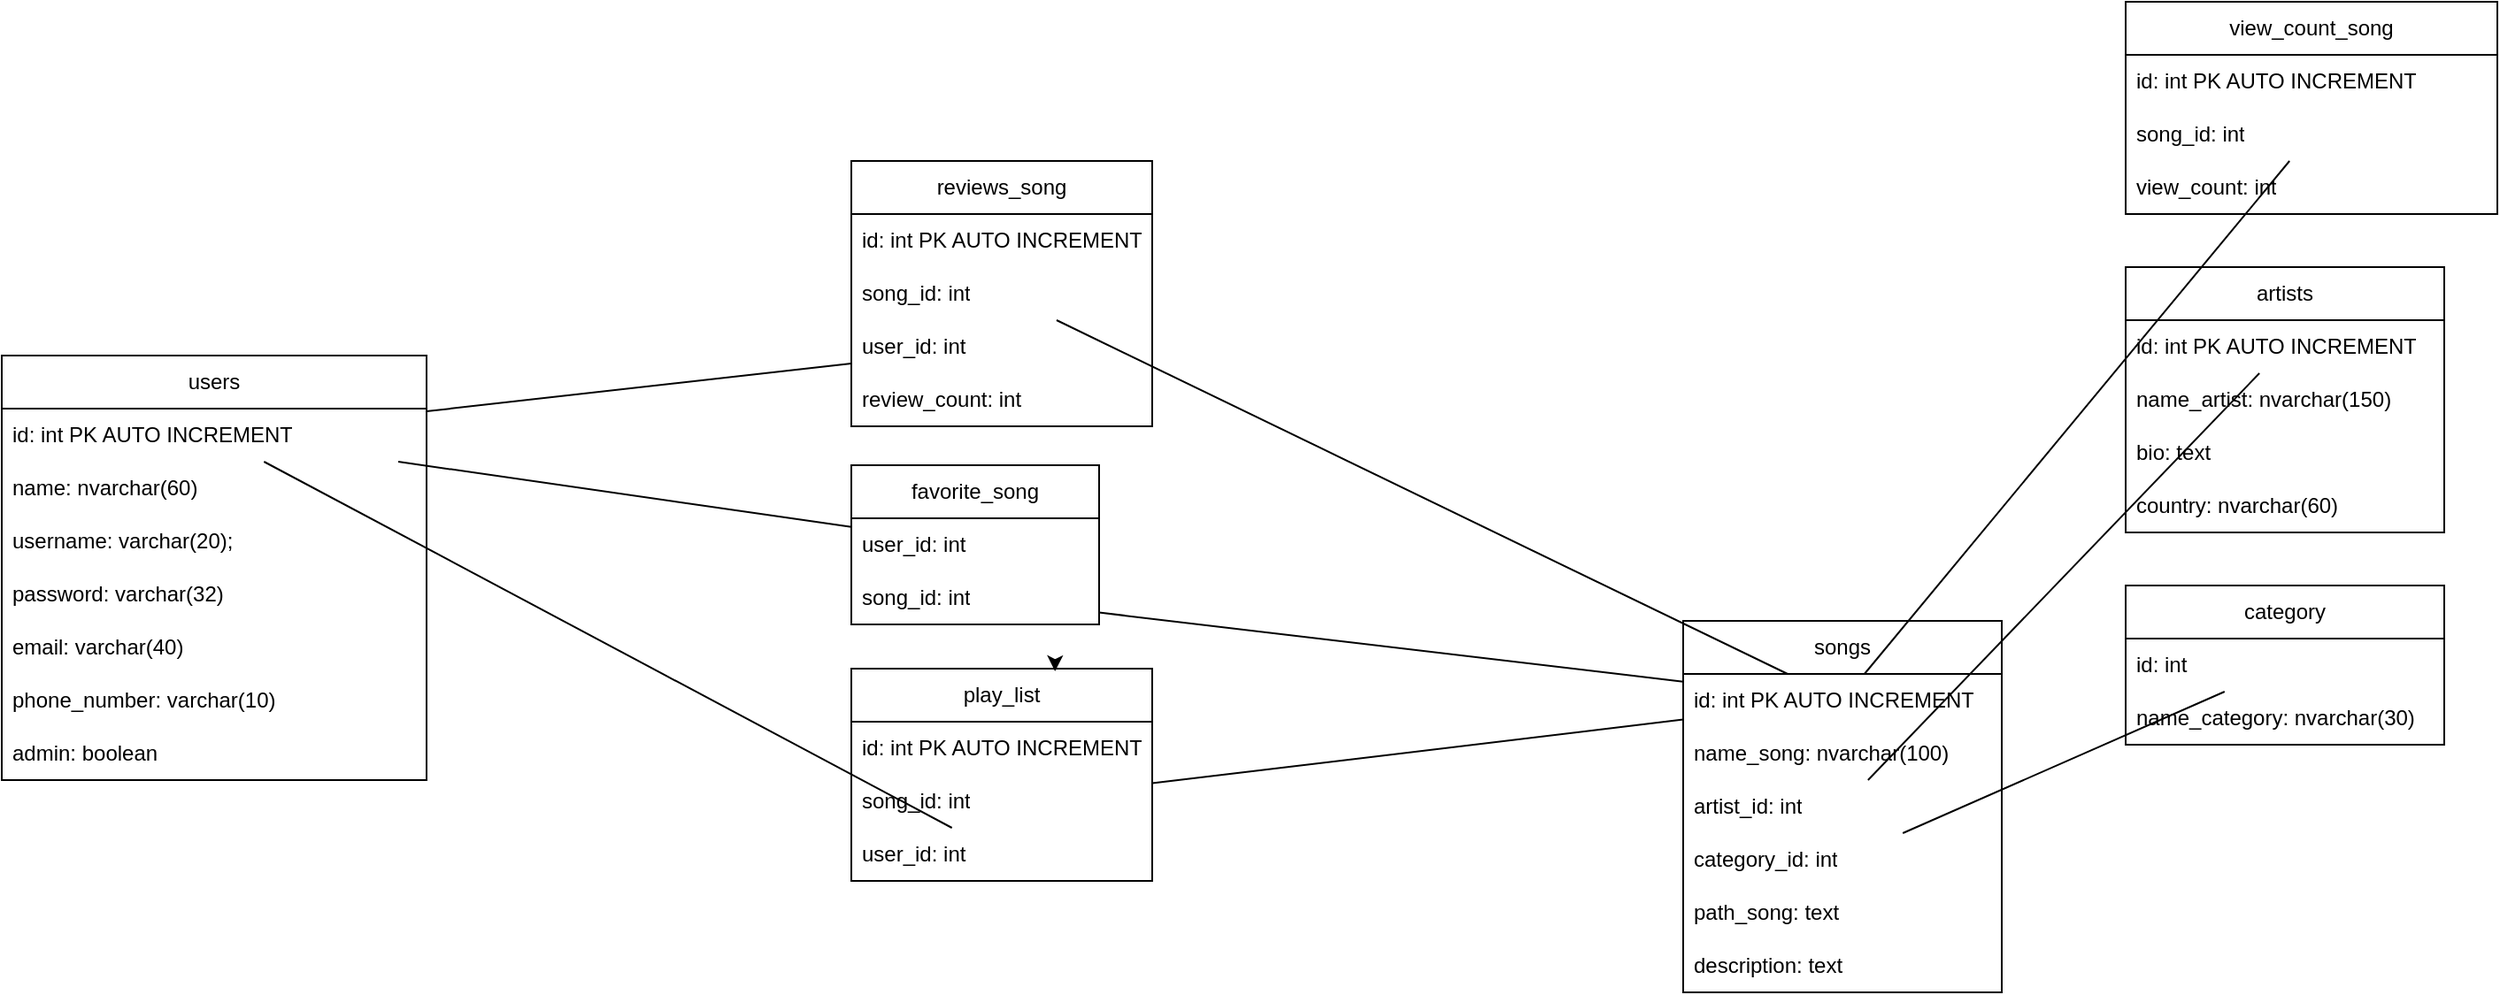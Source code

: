 <mxfile version="24.4.13" type="github">
  <diagram id="C5RBs43oDa-KdzZeNtuy" name="Page-1">
    <mxGraphModel dx="594" dy="1408" grid="1" gridSize="10" guides="1" tooltips="1" connect="1" arrows="1" fold="1" page="1" pageScale="1" pageWidth="827" pageHeight="1169" math="0" shadow="0">
      <root>
        <mxCell id="WIyWlLk6GJQsqaUBKTNV-0" />
        <mxCell id="WIyWlLk6GJQsqaUBKTNV-1" parent="WIyWlLk6GJQsqaUBKTNV-0" />
        <mxCell id="pXPUlivvdC1v7gqlMVfl-2" value="users" style="swimlane;fontStyle=0;childLayout=stackLayout;horizontal=1;startSize=30;horizontalStack=0;resizeParent=1;resizeParentMax=0;resizeLast=0;collapsible=1;marginBottom=0;whiteSpace=wrap;html=1;" parent="WIyWlLk6GJQsqaUBKTNV-1" vertex="1">
          <mxGeometry x="60" y="880" width="240" height="240" as="geometry" />
        </mxCell>
        <mxCell id="pXPUlivvdC1v7gqlMVfl-3" value="id: int PK AUTO INCREMENT" style="text;strokeColor=none;fillColor=none;align=left;verticalAlign=middle;spacingLeft=4;spacingRight=4;overflow=hidden;points=[[0,0.5],[1,0.5]];portConstraint=eastwest;rotatable=0;whiteSpace=wrap;html=1;" parent="pXPUlivvdC1v7gqlMVfl-2" vertex="1">
          <mxGeometry y="30" width="240" height="30" as="geometry" />
        </mxCell>
        <mxCell id="pXPUlivvdC1v7gqlMVfl-5" value="name: nvarchar(60)" style="text;strokeColor=none;fillColor=none;align=left;verticalAlign=middle;spacingLeft=4;spacingRight=4;overflow=hidden;points=[[0,0.5],[1,0.5]];portConstraint=eastwest;rotatable=0;whiteSpace=wrap;html=1;" parent="pXPUlivvdC1v7gqlMVfl-2" vertex="1">
          <mxGeometry y="60" width="240" height="30" as="geometry" />
        </mxCell>
        <mxCell id="pXPUlivvdC1v7gqlMVfl-4" value="username: varchar(20);" style="text;strokeColor=none;fillColor=none;align=left;verticalAlign=middle;spacingLeft=4;spacingRight=4;overflow=hidden;points=[[0,0.5],[1,0.5]];portConstraint=eastwest;rotatable=0;whiteSpace=wrap;html=1;" parent="pXPUlivvdC1v7gqlMVfl-2" vertex="1">
          <mxGeometry y="90" width="240" height="30" as="geometry" />
        </mxCell>
        <mxCell id="pXPUlivvdC1v7gqlMVfl-8" value="password: varchar(32)" style="text;strokeColor=none;fillColor=none;align=left;verticalAlign=middle;spacingLeft=4;spacingRight=4;overflow=hidden;points=[[0,0.5],[1,0.5]];portConstraint=eastwest;rotatable=0;whiteSpace=wrap;html=1;" parent="pXPUlivvdC1v7gqlMVfl-2" vertex="1">
          <mxGeometry y="120" width="240" height="30" as="geometry" />
        </mxCell>
        <mxCell id="pXPUlivvdC1v7gqlMVfl-9" value="email: varchar(40)" style="text;strokeColor=none;fillColor=none;align=left;verticalAlign=middle;spacingLeft=4;spacingRight=4;overflow=hidden;points=[[0,0.5],[1,0.5]];portConstraint=eastwest;rotatable=0;whiteSpace=wrap;html=1;" parent="pXPUlivvdC1v7gqlMVfl-2" vertex="1">
          <mxGeometry y="150" width="240" height="30" as="geometry" />
        </mxCell>
        <mxCell id="pXPUlivvdC1v7gqlMVfl-12" value="phone_number: varchar(10)" style="text;strokeColor=none;fillColor=none;align=left;verticalAlign=middle;spacingLeft=4;spacingRight=4;overflow=hidden;points=[[0,0.5],[1,0.5]];portConstraint=eastwest;rotatable=0;whiteSpace=wrap;html=1;" parent="pXPUlivvdC1v7gqlMVfl-2" vertex="1">
          <mxGeometry y="180" width="240" height="30" as="geometry" />
        </mxCell>
        <mxCell id="fGK-1CdRZuwSU05QBbPB-0" value="admin: boolean" style="text;strokeColor=none;fillColor=none;align=left;verticalAlign=middle;spacingLeft=4;spacingRight=4;overflow=hidden;points=[[0,0.5],[1,0.5]];portConstraint=eastwest;rotatable=0;whiteSpace=wrap;html=1;" vertex="1" parent="pXPUlivvdC1v7gqlMVfl-2">
          <mxGeometry y="210" width="240" height="30" as="geometry" />
        </mxCell>
        <mxCell id="pXPUlivvdC1v7gqlMVfl-13" value="reviews_song" style="swimlane;fontStyle=0;childLayout=stackLayout;horizontal=1;startSize=30;horizontalStack=0;resizeParent=1;resizeParentMax=0;resizeLast=0;collapsible=1;marginBottom=0;whiteSpace=wrap;html=1;" parent="WIyWlLk6GJQsqaUBKTNV-1" vertex="1">
          <mxGeometry x="540" y="770" width="170" height="150" as="geometry" />
        </mxCell>
        <mxCell id="pXPUlivvdC1v7gqlMVfl-14" value="id: int PK AUTO INCREMENT" style="text;strokeColor=none;fillColor=none;align=left;verticalAlign=middle;spacingLeft=4;spacingRight=4;overflow=hidden;points=[[0,0.5],[1,0.5]];portConstraint=eastwest;rotatable=0;whiteSpace=wrap;html=1;" parent="pXPUlivvdC1v7gqlMVfl-13" vertex="1">
          <mxGeometry y="30" width="170" height="30" as="geometry" />
        </mxCell>
        <mxCell id="pXPUlivvdC1v7gqlMVfl-15" value="song_id: int" style="text;strokeColor=none;fillColor=none;align=left;verticalAlign=middle;spacingLeft=4;spacingRight=4;overflow=hidden;points=[[0,0.5],[1,0.5]];portConstraint=eastwest;rotatable=0;whiteSpace=wrap;html=1;" parent="pXPUlivvdC1v7gqlMVfl-13" vertex="1">
          <mxGeometry y="60" width="170" height="30" as="geometry" />
        </mxCell>
        <mxCell id="pXPUlivvdC1v7gqlMVfl-35" value="user_id: int" style="text;strokeColor=none;fillColor=none;align=left;verticalAlign=middle;spacingLeft=4;spacingRight=4;overflow=hidden;points=[[0,0.5],[1,0.5]];portConstraint=eastwest;rotatable=0;whiteSpace=wrap;html=1;" parent="pXPUlivvdC1v7gqlMVfl-13" vertex="1">
          <mxGeometry y="90" width="170" height="30" as="geometry" />
        </mxCell>
        <mxCell id="pXPUlivvdC1v7gqlMVfl-16" value="review_count: int" style="text;strokeColor=none;fillColor=none;align=left;verticalAlign=middle;spacingLeft=4;spacingRight=4;overflow=hidden;points=[[0,0.5],[1,0.5]];portConstraint=eastwest;rotatable=0;whiteSpace=wrap;html=1;" parent="pXPUlivvdC1v7gqlMVfl-13" vertex="1">
          <mxGeometry y="120" width="170" height="30" as="geometry" />
        </mxCell>
        <mxCell id="pXPUlivvdC1v7gqlMVfl-17" value="songs" style="swimlane;fontStyle=0;childLayout=stackLayout;horizontal=1;startSize=30;horizontalStack=0;resizeParent=1;resizeParentMax=0;resizeLast=0;collapsible=1;marginBottom=0;whiteSpace=wrap;html=1;" parent="WIyWlLk6GJQsqaUBKTNV-1" vertex="1">
          <mxGeometry x="1010" y="1030" width="180" height="210" as="geometry" />
        </mxCell>
        <mxCell id="pXPUlivvdC1v7gqlMVfl-18" value="id: int PK AUTO INCREMENT" style="text;strokeColor=none;fillColor=none;align=left;verticalAlign=middle;spacingLeft=4;spacingRight=4;overflow=hidden;points=[[0,0.5],[1,0.5]];portConstraint=eastwest;rotatable=0;whiteSpace=wrap;html=1;" parent="pXPUlivvdC1v7gqlMVfl-17" vertex="1">
          <mxGeometry y="30" width="180" height="30" as="geometry" />
        </mxCell>
        <mxCell id="pXPUlivvdC1v7gqlMVfl-19" value="name_song: nvarchar(100)" style="text;strokeColor=none;fillColor=none;align=left;verticalAlign=middle;spacingLeft=4;spacingRight=4;overflow=hidden;points=[[0,0.5],[1,0.5]];portConstraint=eastwest;rotatable=0;whiteSpace=wrap;html=1;" parent="pXPUlivvdC1v7gqlMVfl-17" vertex="1">
          <mxGeometry y="60" width="180" height="30" as="geometry" />
        </mxCell>
        <mxCell id="pXPUlivvdC1v7gqlMVfl-20" value="artist_id: int" style="text;strokeColor=none;fillColor=none;align=left;verticalAlign=middle;spacingLeft=4;spacingRight=4;overflow=hidden;points=[[0,0.5],[1,0.5]];portConstraint=eastwest;rotatable=0;whiteSpace=wrap;html=1;" parent="pXPUlivvdC1v7gqlMVfl-17" vertex="1">
          <mxGeometry y="90" width="180" height="30" as="geometry" />
        </mxCell>
        <mxCell id="pXPUlivvdC1v7gqlMVfl-30" value="category_id: int" style="text;strokeColor=none;fillColor=none;align=left;verticalAlign=middle;spacingLeft=4;spacingRight=4;overflow=hidden;points=[[0,0.5],[1,0.5]];portConstraint=eastwest;rotatable=0;whiteSpace=wrap;html=1;" parent="pXPUlivvdC1v7gqlMVfl-17" vertex="1">
          <mxGeometry y="120" width="180" height="30" as="geometry" />
        </mxCell>
        <mxCell id="pXPUlivvdC1v7gqlMVfl-31" value="path_song: text" style="text;strokeColor=none;fillColor=none;align=left;verticalAlign=middle;spacingLeft=4;spacingRight=4;overflow=hidden;points=[[0,0.5],[1,0.5]];portConstraint=eastwest;rotatable=0;whiteSpace=wrap;html=1;" parent="pXPUlivvdC1v7gqlMVfl-17" vertex="1">
          <mxGeometry y="150" width="180" height="30" as="geometry" />
        </mxCell>
        <mxCell id="pXPUlivvdC1v7gqlMVfl-32" value="description: text" style="text;strokeColor=none;fillColor=none;align=left;verticalAlign=middle;spacingLeft=4;spacingRight=4;overflow=hidden;points=[[0,0.5],[1,0.5]];portConstraint=eastwest;rotatable=0;whiteSpace=wrap;html=1;" parent="pXPUlivvdC1v7gqlMVfl-17" vertex="1">
          <mxGeometry y="180" width="180" height="30" as="geometry" />
        </mxCell>
        <mxCell id="pXPUlivvdC1v7gqlMVfl-21" value="artists" style="swimlane;fontStyle=0;childLayout=stackLayout;horizontal=1;startSize=30;horizontalStack=0;resizeParent=1;resizeParentMax=0;resizeLast=0;collapsible=1;marginBottom=0;whiteSpace=wrap;html=1;" parent="WIyWlLk6GJQsqaUBKTNV-1" vertex="1">
          <mxGeometry x="1260" y="830" width="180" height="150" as="geometry" />
        </mxCell>
        <mxCell id="pXPUlivvdC1v7gqlMVfl-22" value="id: int PK AUTO INCREMENT" style="text;strokeColor=none;fillColor=none;align=left;verticalAlign=middle;spacingLeft=4;spacingRight=4;overflow=hidden;points=[[0,0.5],[1,0.5]];portConstraint=eastwest;rotatable=0;whiteSpace=wrap;html=1;" parent="pXPUlivvdC1v7gqlMVfl-21" vertex="1">
          <mxGeometry y="30" width="180" height="30" as="geometry" />
        </mxCell>
        <mxCell id="pXPUlivvdC1v7gqlMVfl-23" value="name_artist: nvarchar(150)" style="text;strokeColor=none;fillColor=none;align=left;verticalAlign=middle;spacingLeft=4;spacingRight=4;overflow=hidden;points=[[0,0.5],[1,0.5]];portConstraint=eastwest;rotatable=0;whiteSpace=wrap;html=1;" parent="pXPUlivvdC1v7gqlMVfl-21" vertex="1">
          <mxGeometry y="60" width="180" height="30" as="geometry" />
        </mxCell>
        <mxCell id="pXPUlivvdC1v7gqlMVfl-24" value="bio: text" style="text;strokeColor=none;fillColor=none;align=left;verticalAlign=middle;spacingLeft=4;spacingRight=4;overflow=hidden;points=[[0,0.5],[1,0.5]];portConstraint=eastwest;rotatable=0;whiteSpace=wrap;html=1;" parent="pXPUlivvdC1v7gqlMVfl-21" vertex="1">
          <mxGeometry y="90" width="180" height="30" as="geometry" />
        </mxCell>
        <mxCell id="pXPUlivvdC1v7gqlMVfl-25" value="country: nvarchar(60)" style="text;strokeColor=none;fillColor=none;align=left;verticalAlign=middle;spacingLeft=4;spacingRight=4;overflow=hidden;points=[[0,0.5],[1,0.5]];portConstraint=eastwest;rotatable=0;whiteSpace=wrap;html=1;" parent="pXPUlivvdC1v7gqlMVfl-21" vertex="1">
          <mxGeometry y="120" width="180" height="30" as="geometry" />
        </mxCell>
        <mxCell id="pXPUlivvdC1v7gqlMVfl-26" value="category" style="swimlane;fontStyle=0;childLayout=stackLayout;horizontal=1;startSize=30;horizontalStack=0;resizeParent=1;resizeParentMax=0;resizeLast=0;collapsible=1;marginBottom=0;whiteSpace=wrap;html=1;" parent="WIyWlLk6GJQsqaUBKTNV-1" vertex="1">
          <mxGeometry x="1260" y="1010" width="180" height="90" as="geometry" />
        </mxCell>
        <mxCell id="pXPUlivvdC1v7gqlMVfl-27" value="id: int" style="text;strokeColor=none;fillColor=none;align=left;verticalAlign=middle;spacingLeft=4;spacingRight=4;overflow=hidden;points=[[0,0.5],[1,0.5]];portConstraint=eastwest;rotatable=0;whiteSpace=wrap;html=1;" parent="pXPUlivvdC1v7gqlMVfl-26" vertex="1">
          <mxGeometry y="30" width="180" height="30" as="geometry" />
        </mxCell>
        <mxCell id="pXPUlivvdC1v7gqlMVfl-28" value="name_category: nvarchar(30)" style="text;strokeColor=none;fillColor=none;align=left;verticalAlign=middle;spacingLeft=4;spacingRight=4;overflow=hidden;points=[[0,0.5],[1,0.5]];portConstraint=eastwest;rotatable=0;whiteSpace=wrap;html=1;" parent="pXPUlivvdC1v7gqlMVfl-26" vertex="1">
          <mxGeometry y="60" width="180" height="30" as="geometry" />
        </mxCell>
        <mxCell id="pXPUlivvdC1v7gqlMVfl-33" value="" style="endArrow=none;html=1;rounded=0;" parent="WIyWlLk6GJQsqaUBKTNV-1" source="pXPUlivvdC1v7gqlMVfl-27" target="pXPUlivvdC1v7gqlMVfl-30" edge="1">
          <mxGeometry width="50" height="50" relative="1" as="geometry">
            <mxPoint x="530" y="310" as="sourcePoint" />
            <mxPoint x="580" y="260" as="targetPoint" />
          </mxGeometry>
        </mxCell>
        <mxCell id="pXPUlivvdC1v7gqlMVfl-34" value="" style="endArrow=none;html=1;rounded=0;" parent="WIyWlLk6GJQsqaUBKTNV-1" source="pXPUlivvdC1v7gqlMVfl-20" target="pXPUlivvdC1v7gqlMVfl-22" edge="1">
          <mxGeometry width="50" height="50" relative="1" as="geometry">
            <mxPoint x="530" y="310" as="sourcePoint" />
            <mxPoint x="580" y="260" as="targetPoint" />
          </mxGeometry>
        </mxCell>
        <mxCell id="pXPUlivvdC1v7gqlMVfl-36" value="" style="endArrow=none;html=1;rounded=0;" parent="WIyWlLk6GJQsqaUBKTNV-1" source="pXPUlivvdC1v7gqlMVfl-3" target="pXPUlivvdC1v7gqlMVfl-35" edge="1">
          <mxGeometry width="50" height="50" relative="1" as="geometry">
            <mxPoint x="530" y="310" as="sourcePoint" />
            <mxPoint x="580" y="260" as="targetPoint" />
          </mxGeometry>
        </mxCell>
        <mxCell id="pXPUlivvdC1v7gqlMVfl-38" value="favorite_song" style="swimlane;fontStyle=0;childLayout=stackLayout;horizontal=1;startSize=30;horizontalStack=0;resizeParent=1;resizeParentMax=0;resizeLast=0;collapsible=1;marginBottom=0;whiteSpace=wrap;html=1;" parent="WIyWlLk6GJQsqaUBKTNV-1" vertex="1">
          <mxGeometry x="540" y="942" width="140" height="90" as="geometry" />
        </mxCell>
        <mxCell id="pXPUlivvdC1v7gqlMVfl-40" value="user_id: int" style="text;strokeColor=none;fillColor=none;align=left;verticalAlign=middle;spacingLeft=4;spacingRight=4;overflow=hidden;points=[[0,0.5],[1,0.5]];portConstraint=eastwest;rotatable=0;whiteSpace=wrap;html=1;" parent="pXPUlivvdC1v7gqlMVfl-38" vertex="1">
          <mxGeometry y="30" width="140" height="30" as="geometry" />
        </mxCell>
        <mxCell id="pXPUlivvdC1v7gqlMVfl-41" value="song_id: int" style="text;strokeColor=none;fillColor=none;align=left;verticalAlign=middle;spacingLeft=4;spacingRight=4;overflow=hidden;points=[[0,0.5],[1,0.5]];portConstraint=eastwest;rotatable=0;whiteSpace=wrap;html=1;" parent="pXPUlivvdC1v7gqlMVfl-38" vertex="1">
          <mxGeometry y="60" width="140" height="30" as="geometry" />
        </mxCell>
        <mxCell id="pXPUlivvdC1v7gqlMVfl-42" value="play_list" style="swimlane;fontStyle=0;childLayout=stackLayout;horizontal=1;startSize=30;horizontalStack=0;resizeParent=1;resizeParentMax=0;resizeLast=0;collapsible=1;marginBottom=0;whiteSpace=wrap;html=1;" parent="WIyWlLk6GJQsqaUBKTNV-1" vertex="1">
          <mxGeometry x="540" y="1057" width="170" height="120" as="geometry" />
        </mxCell>
        <mxCell id="pXPUlivvdC1v7gqlMVfl-43" value="id: int PK AUTO INCREMENT" style="text;strokeColor=none;fillColor=none;align=left;verticalAlign=middle;spacingLeft=4;spacingRight=4;overflow=hidden;points=[[0,0.5],[1,0.5]];portConstraint=eastwest;rotatable=0;whiteSpace=wrap;html=1;" parent="pXPUlivvdC1v7gqlMVfl-42" vertex="1">
          <mxGeometry y="30" width="170" height="30" as="geometry" />
        </mxCell>
        <mxCell id="pXPUlivvdC1v7gqlMVfl-44" value="song_id: int" style="text;strokeColor=none;fillColor=none;align=left;verticalAlign=middle;spacingLeft=4;spacingRight=4;overflow=hidden;points=[[0,0.5],[1,0.5]];portConstraint=eastwest;rotatable=0;whiteSpace=wrap;html=1;" parent="pXPUlivvdC1v7gqlMVfl-42" vertex="1">
          <mxGeometry y="60" width="170" height="30" as="geometry" />
        </mxCell>
        <mxCell id="pXPUlivvdC1v7gqlMVfl-48" value="user_id: int" style="text;strokeColor=none;fillColor=none;align=left;verticalAlign=middle;spacingLeft=4;spacingRight=4;overflow=hidden;points=[[0,0.5],[1,0.5]];portConstraint=eastwest;rotatable=0;whiteSpace=wrap;html=1;" parent="pXPUlivvdC1v7gqlMVfl-42" vertex="1">
          <mxGeometry y="90" width="170" height="30" as="geometry" />
        </mxCell>
        <mxCell id="pXPUlivvdC1v7gqlMVfl-50" value="" style="endArrow=none;html=1;rounded=0;" parent="WIyWlLk6GJQsqaUBKTNV-1" source="pXPUlivvdC1v7gqlMVfl-3" target="pXPUlivvdC1v7gqlMVfl-48" edge="1">
          <mxGeometry width="50" height="50" relative="1" as="geometry">
            <mxPoint x="530" y="310" as="sourcePoint" />
            <mxPoint x="580" y="260" as="targetPoint" />
          </mxGeometry>
        </mxCell>
        <mxCell id="pXPUlivvdC1v7gqlMVfl-51" value="" style="endArrow=none;html=1;rounded=0;" parent="WIyWlLk6GJQsqaUBKTNV-1" source="pXPUlivvdC1v7gqlMVfl-3" target="pXPUlivvdC1v7gqlMVfl-40" edge="1">
          <mxGeometry width="50" height="50" relative="1" as="geometry">
            <mxPoint x="530" y="310" as="sourcePoint" />
            <mxPoint x="580" y="260" as="targetPoint" />
          </mxGeometry>
        </mxCell>
        <mxCell id="pXPUlivvdC1v7gqlMVfl-52" value="" style="endArrow=none;html=1;rounded=0;" parent="WIyWlLk6GJQsqaUBKTNV-1" source="pXPUlivvdC1v7gqlMVfl-18" target="pXPUlivvdC1v7gqlMVfl-41" edge="1">
          <mxGeometry width="50" height="50" relative="1" as="geometry">
            <mxPoint x="530" y="470" as="sourcePoint" />
            <mxPoint x="580" y="420" as="targetPoint" />
          </mxGeometry>
        </mxCell>
        <mxCell id="pXPUlivvdC1v7gqlMVfl-53" value="" style="endArrow=none;html=1;rounded=0;" parent="WIyWlLk6GJQsqaUBKTNV-1" source="pXPUlivvdC1v7gqlMVfl-18" target="pXPUlivvdC1v7gqlMVfl-15" edge="1">
          <mxGeometry width="50" height="50" relative="1" as="geometry">
            <mxPoint x="530" y="290" as="sourcePoint" />
            <mxPoint x="580" y="240" as="targetPoint" />
          </mxGeometry>
        </mxCell>
        <mxCell id="pXPUlivvdC1v7gqlMVfl-54" value="" style="endArrow=none;html=1;rounded=0;" parent="WIyWlLk6GJQsqaUBKTNV-1" source="pXPUlivvdC1v7gqlMVfl-18" target="pXPUlivvdC1v7gqlMVfl-44" edge="1">
          <mxGeometry width="50" height="50" relative="1" as="geometry">
            <mxPoint x="530" y="750" as="sourcePoint" />
            <mxPoint x="580" y="700" as="targetPoint" />
          </mxGeometry>
        </mxCell>
        <mxCell id="pXPUlivvdC1v7gqlMVfl-55" value="view_count_song" style="swimlane;fontStyle=0;childLayout=stackLayout;horizontal=1;startSize=30;horizontalStack=0;resizeParent=1;resizeParentMax=0;resizeLast=0;collapsible=1;marginBottom=0;whiteSpace=wrap;html=1;" parent="WIyWlLk6GJQsqaUBKTNV-1" vertex="1">
          <mxGeometry x="1260" y="680" width="210" height="120" as="geometry" />
        </mxCell>
        <mxCell id="pXPUlivvdC1v7gqlMVfl-56" value="id: int PK AUTO INCREMENT" style="text;strokeColor=none;fillColor=none;align=left;verticalAlign=middle;spacingLeft=4;spacingRight=4;overflow=hidden;points=[[0,0.5],[1,0.5]];portConstraint=eastwest;rotatable=0;whiteSpace=wrap;html=1;" parent="pXPUlivvdC1v7gqlMVfl-55" vertex="1">
          <mxGeometry y="30" width="210" height="30" as="geometry" />
        </mxCell>
        <mxCell id="pXPUlivvdC1v7gqlMVfl-57" value="song_id: int" style="text;strokeColor=none;fillColor=none;align=left;verticalAlign=middle;spacingLeft=4;spacingRight=4;overflow=hidden;points=[[0,0.5],[1,0.5]];portConstraint=eastwest;rotatable=0;whiteSpace=wrap;html=1;" parent="pXPUlivvdC1v7gqlMVfl-55" vertex="1">
          <mxGeometry y="60" width="210" height="30" as="geometry" />
        </mxCell>
        <mxCell id="pXPUlivvdC1v7gqlMVfl-58" value="view_count: int" style="text;strokeColor=none;fillColor=none;align=left;verticalAlign=middle;spacingLeft=4;spacingRight=4;overflow=hidden;points=[[0,0.5],[1,0.5]];portConstraint=eastwest;rotatable=0;whiteSpace=wrap;html=1;" parent="pXPUlivvdC1v7gqlMVfl-55" vertex="1">
          <mxGeometry y="90" width="210" height="30" as="geometry" />
        </mxCell>
        <mxCell id="pXPUlivvdC1v7gqlMVfl-61" value="" style="endArrow=none;html=1;rounded=0;" parent="WIyWlLk6GJQsqaUBKTNV-1" source="pXPUlivvdC1v7gqlMVfl-18" target="pXPUlivvdC1v7gqlMVfl-57" edge="1">
          <mxGeometry width="50" height="50" relative="1" as="geometry">
            <mxPoint x="530" y="830" as="sourcePoint" />
            <mxPoint x="580" y="780" as="targetPoint" />
          </mxGeometry>
        </mxCell>
        <mxCell id="fGK-1CdRZuwSU05QBbPB-2" style="edgeStyle=orthogonalEdgeStyle;rounded=0;orthogonalLoop=1;jettySize=auto;html=1;exitX=0.5;exitY=0;exitDx=0;exitDy=0;entryX=0.677;entryY=0.013;entryDx=0;entryDy=0;entryPerimeter=0;" edge="1" parent="WIyWlLk6GJQsqaUBKTNV-1" source="pXPUlivvdC1v7gqlMVfl-42" target="pXPUlivvdC1v7gqlMVfl-42">
          <mxGeometry relative="1" as="geometry" />
        </mxCell>
      </root>
    </mxGraphModel>
  </diagram>
</mxfile>
